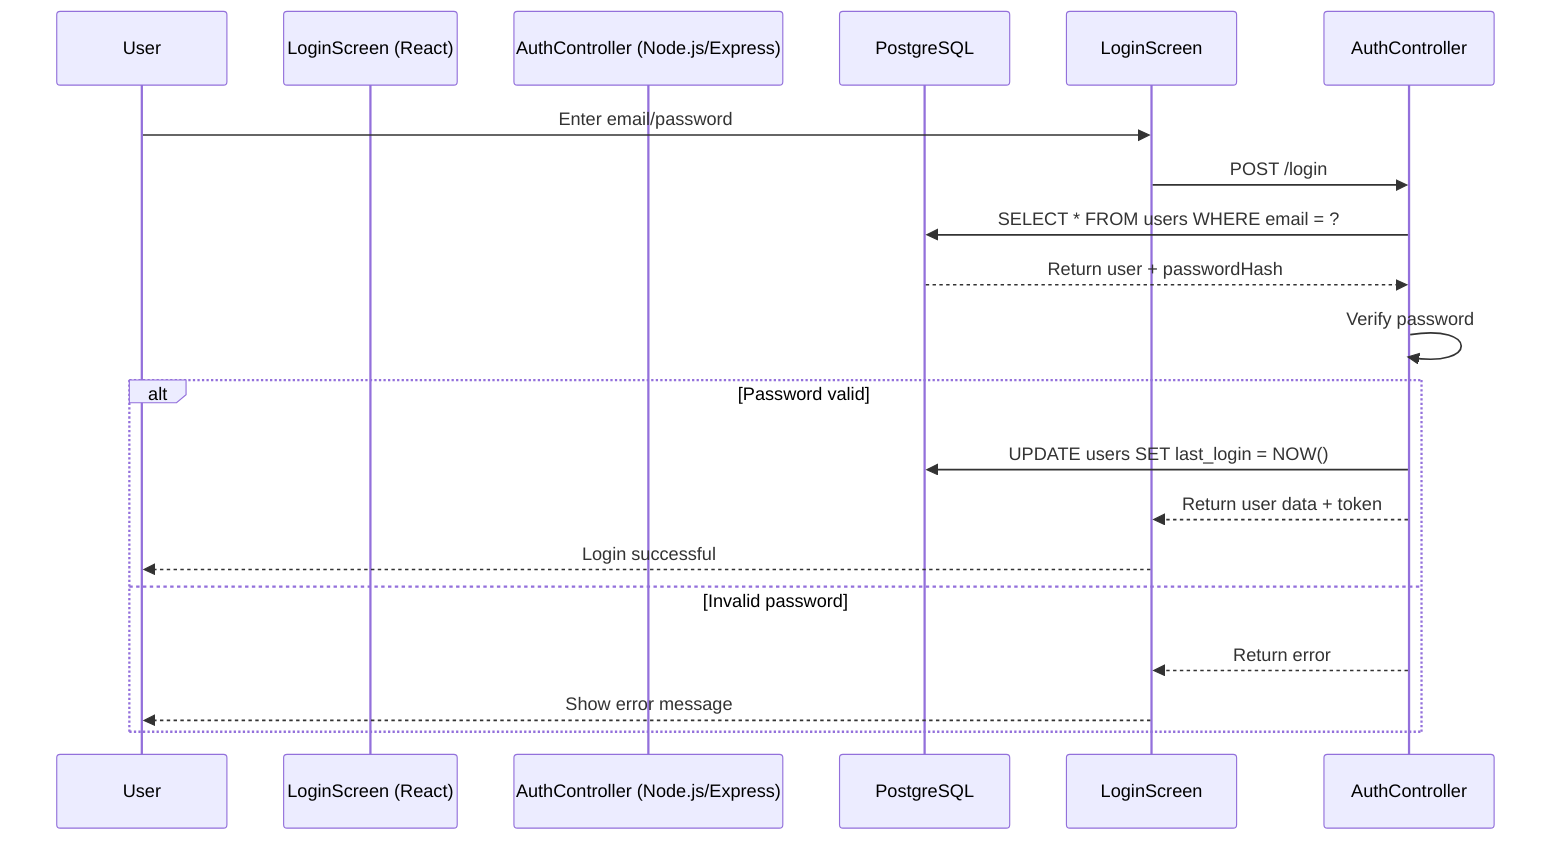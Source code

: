 sequenceDiagram
    participant User
    participant LoginScreen (React)
    participant AuthController (Node.js/Express)
    participant PostgreSQL

    User->>LoginScreen: Enter email/password
    LoginScreen->>AuthController: POST /login
    AuthController->>PostgreSQL: SELECT * FROM users WHERE email = ?
    PostgreSQL-->>AuthController: Return user + passwordHash
    AuthController->>AuthController: Verify password
    alt Password valid
        AuthController->>PostgreSQL: UPDATE users SET last_login = NOW()
        AuthController-->>LoginScreen: Return user data + token
        LoginScreen-->>User: Login successful
    else Invalid password
        AuthController-->>LoginScreen: Return error
        LoginScreen-->>User: Show error message
    end